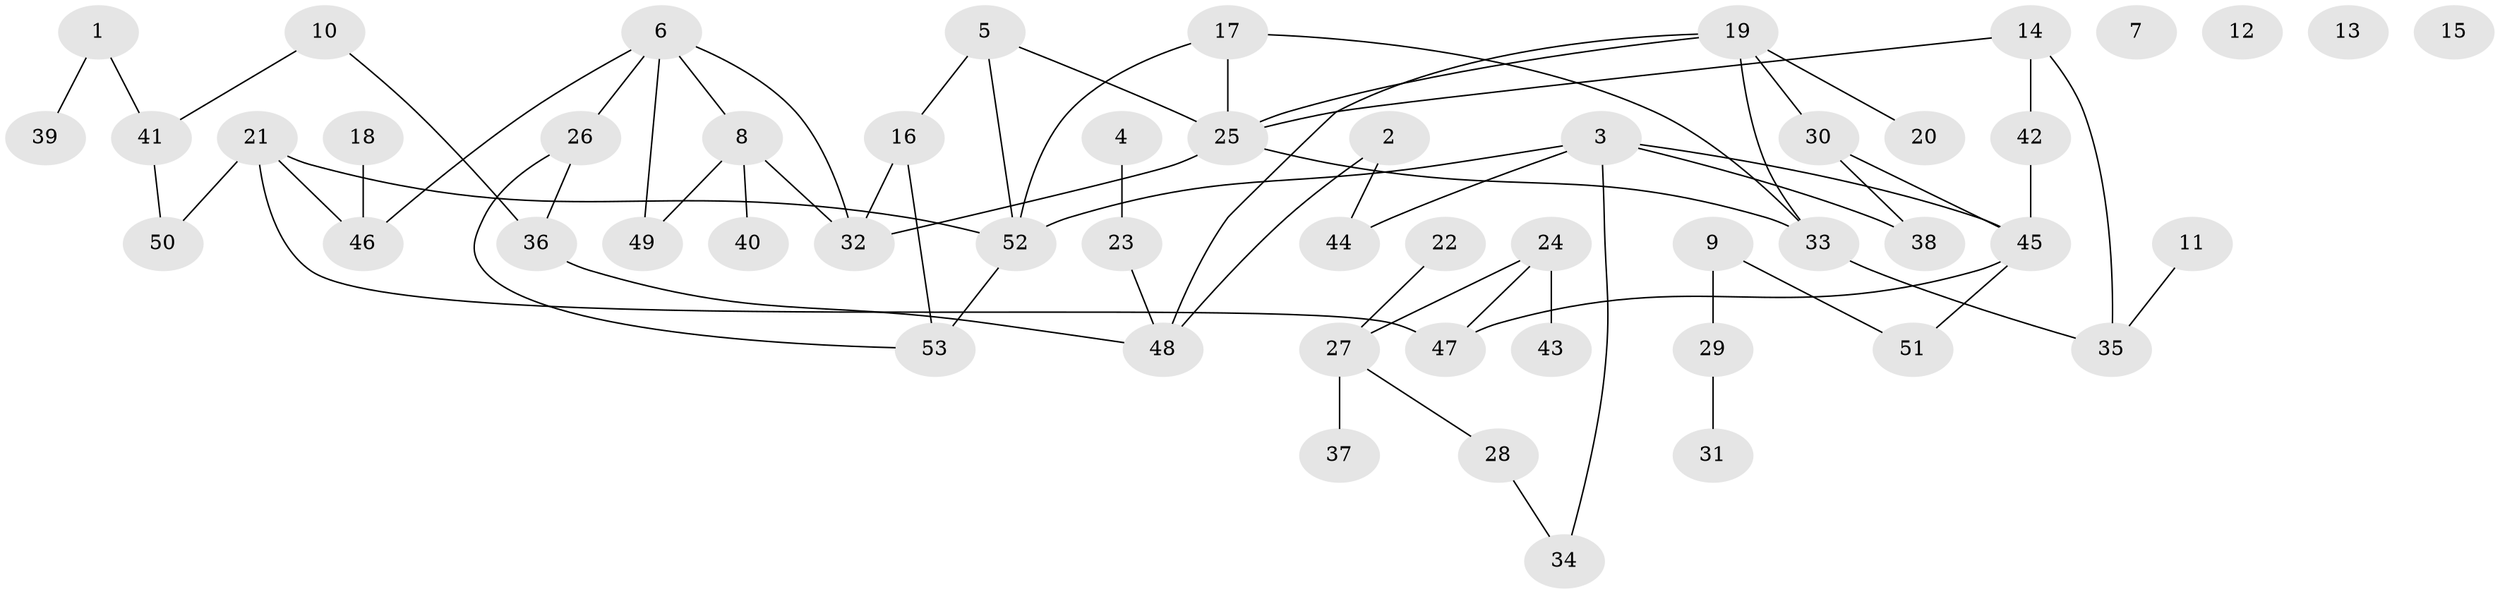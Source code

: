 // Generated by graph-tools (version 1.1) at 2025/49/03/09/25 03:49:08]
// undirected, 53 vertices, 66 edges
graph export_dot {
graph [start="1"]
  node [color=gray90,style=filled];
  1;
  2;
  3;
  4;
  5;
  6;
  7;
  8;
  9;
  10;
  11;
  12;
  13;
  14;
  15;
  16;
  17;
  18;
  19;
  20;
  21;
  22;
  23;
  24;
  25;
  26;
  27;
  28;
  29;
  30;
  31;
  32;
  33;
  34;
  35;
  36;
  37;
  38;
  39;
  40;
  41;
  42;
  43;
  44;
  45;
  46;
  47;
  48;
  49;
  50;
  51;
  52;
  53;
  1 -- 39;
  1 -- 41;
  2 -- 44;
  2 -- 48;
  3 -- 34;
  3 -- 38;
  3 -- 44;
  3 -- 45;
  3 -- 52;
  4 -- 23;
  5 -- 16;
  5 -- 25;
  5 -- 52;
  6 -- 8;
  6 -- 26;
  6 -- 32;
  6 -- 46;
  6 -- 49;
  8 -- 32;
  8 -- 40;
  8 -- 49;
  9 -- 29;
  9 -- 51;
  10 -- 36;
  10 -- 41;
  11 -- 35;
  14 -- 25;
  14 -- 35;
  14 -- 42;
  16 -- 32;
  16 -- 53;
  17 -- 25;
  17 -- 33;
  17 -- 52;
  18 -- 46;
  19 -- 20;
  19 -- 25;
  19 -- 30;
  19 -- 33;
  19 -- 48;
  21 -- 46;
  21 -- 47;
  21 -- 50;
  21 -- 52;
  22 -- 27;
  23 -- 48;
  24 -- 27;
  24 -- 43;
  24 -- 47;
  25 -- 32;
  25 -- 33;
  26 -- 36;
  26 -- 53;
  27 -- 28;
  27 -- 37;
  28 -- 34;
  29 -- 31;
  30 -- 38;
  30 -- 45;
  33 -- 35;
  36 -- 48;
  41 -- 50;
  42 -- 45;
  45 -- 47;
  45 -- 51;
  52 -- 53;
}
